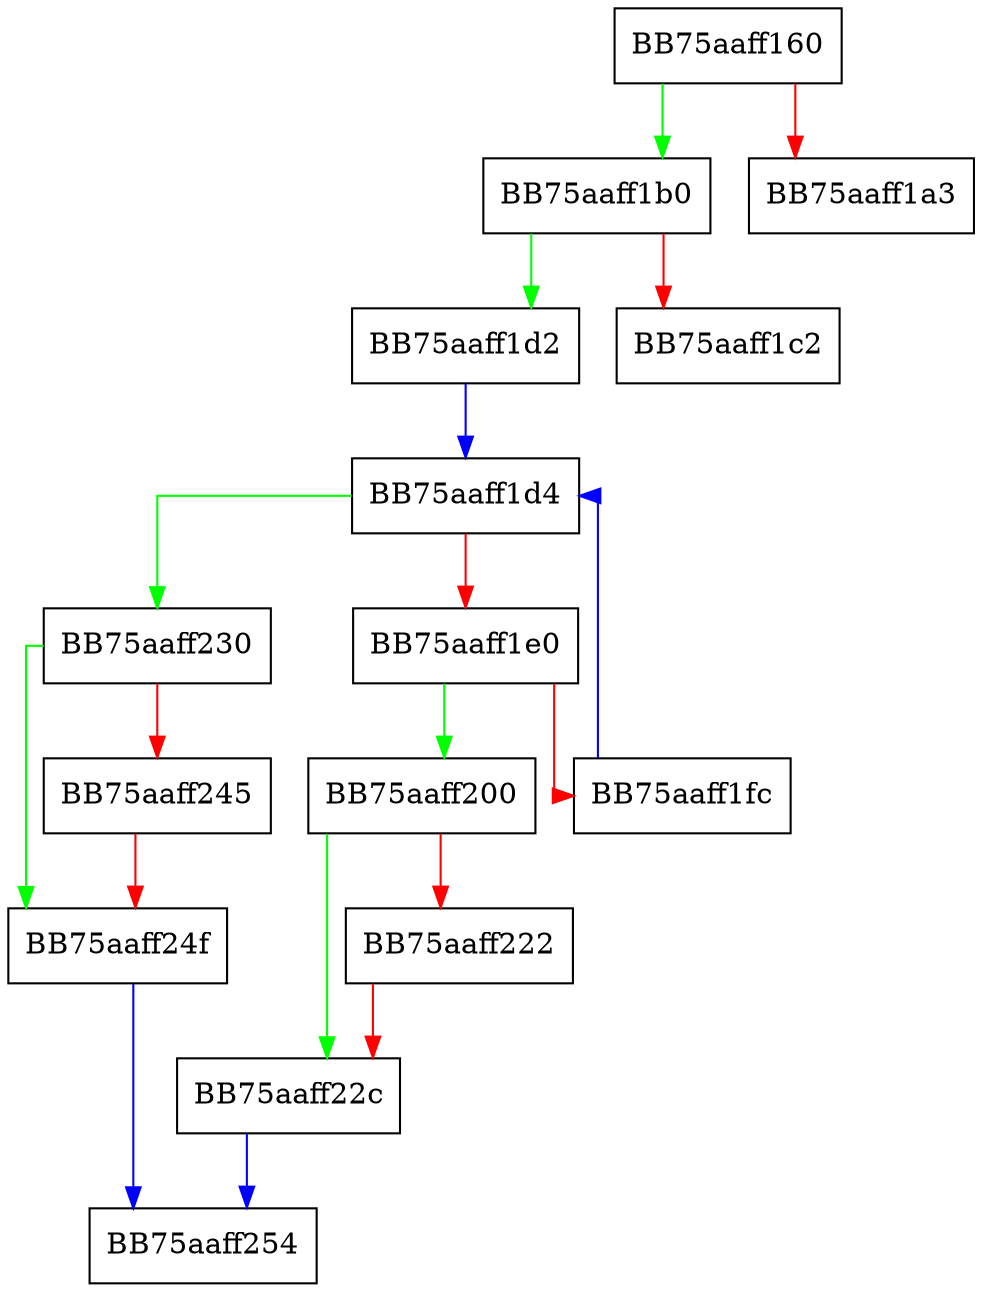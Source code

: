 digraph mp_lua_api_nri_GetHttpResponseHeader {
  node [shape="box"];
  graph [splines=ortho];
  BB75aaff160 -> BB75aaff1b0 [color="green"];
  BB75aaff160 -> BB75aaff1a3 [color="red"];
  BB75aaff1b0 -> BB75aaff1d2 [color="green"];
  BB75aaff1b0 -> BB75aaff1c2 [color="red"];
  BB75aaff1d2 -> BB75aaff1d4 [color="blue"];
  BB75aaff1d4 -> BB75aaff230 [color="green"];
  BB75aaff1d4 -> BB75aaff1e0 [color="red"];
  BB75aaff1e0 -> BB75aaff200 [color="green"];
  BB75aaff1e0 -> BB75aaff1fc [color="red"];
  BB75aaff1fc -> BB75aaff1d4 [color="blue"];
  BB75aaff200 -> BB75aaff22c [color="green"];
  BB75aaff200 -> BB75aaff222 [color="red"];
  BB75aaff222 -> BB75aaff22c [color="red"];
  BB75aaff22c -> BB75aaff254 [color="blue"];
  BB75aaff230 -> BB75aaff24f [color="green"];
  BB75aaff230 -> BB75aaff245 [color="red"];
  BB75aaff245 -> BB75aaff24f [color="red"];
  BB75aaff24f -> BB75aaff254 [color="blue"];
}